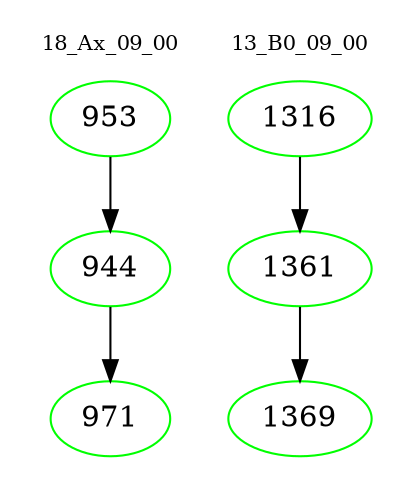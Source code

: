 digraph{
subgraph cluster_0 {
color = white
label = "18_Ax_09_00";
fontsize=10;
T0_953 [label="953", color="green"]
T0_953 -> T0_944 [color="black"]
T0_944 [label="944", color="green"]
T0_944 -> T0_971 [color="black"]
T0_971 [label="971", color="green"]
}
subgraph cluster_1 {
color = white
label = "13_B0_09_00";
fontsize=10;
T1_1316 [label="1316", color="green"]
T1_1316 -> T1_1361 [color="black"]
T1_1361 [label="1361", color="green"]
T1_1361 -> T1_1369 [color="black"]
T1_1369 [label="1369", color="green"]
}
}
